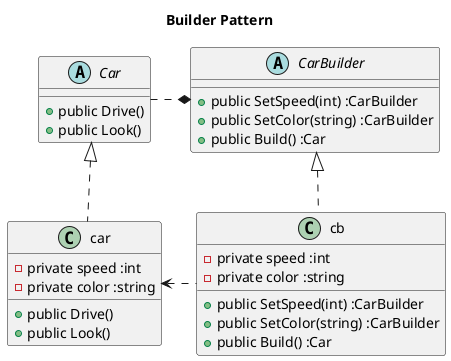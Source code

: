 @startuml
title Builder Pattern
abstract class Car {
    + public Drive()
    + public Look()
} 
class car {
    - private speed :int
    - private color :string
    + public Drive()
    + public Look()
}
abstract class CarBuilder {
    + public SetSpeed(int) :CarBuilder
    + public SetColor(string) :CarBuilder
    + public Build() :Car
}
class cb {
    - private speed :int
    - private color :string
    + public SetSpeed(int) :CarBuilder
    + public SetColor(string) :CarBuilder
    + public Build() :Car
}
car .up.|> Car
cb .up.|> CarBuilder
Car .right.* CarBuilder
car <.right. cb
@enduml